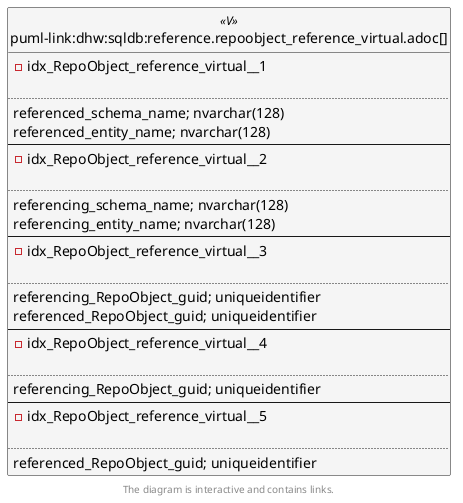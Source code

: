 @startuml
left to right direction
'top to bottom direction
hide circle
'avoide "." issues:
set namespaceSeparator none


skinparam class {
  BackgroundColor White
  BackgroundColor<<FN>> Yellow
  BackgroundColor<<FS>> Yellow
  BackgroundColor<<FT>> LightGray
  BackgroundColor<<IF>> Yellow
  BackgroundColor<<IS>> Yellow
  BackgroundColor<<P>> Aqua
  BackgroundColor<<PC>> Aqua
  BackgroundColor<<SN>> Yellow
  BackgroundColor<<SO>> SlateBlue
  BackgroundColor<<TF>> LightGray
  BackgroundColor<<TR>> Tomato
  BackgroundColor<<U>> White
  BackgroundColor<<V>> WhiteSmoke
  BackgroundColor<<X>> Aqua
  BackgroundColor<<external>> AliceBlue
}


entity "puml-link:dhw:sqldb:reference.repoobject_reference_virtual.adoc[]" as reference.RepoObject_reference_virtual << V >> {
- idx_RepoObject_reference_virtual__1

..
referenced_schema_name; nvarchar(128)
referenced_entity_name; nvarchar(128)
--
- idx_RepoObject_reference_virtual__2

..
referencing_schema_name; nvarchar(128)
referencing_entity_name; nvarchar(128)
--
- idx_RepoObject_reference_virtual__3

..
referencing_RepoObject_guid; uniqueidentifier
referenced_RepoObject_guid; uniqueidentifier
--
- idx_RepoObject_reference_virtual__4

..
referencing_RepoObject_guid; uniqueidentifier
--
- idx_RepoObject_reference_virtual__5

..
referenced_RepoObject_guid; uniqueidentifier
}

footer The diagram is interactive and contains links.
@enduml

